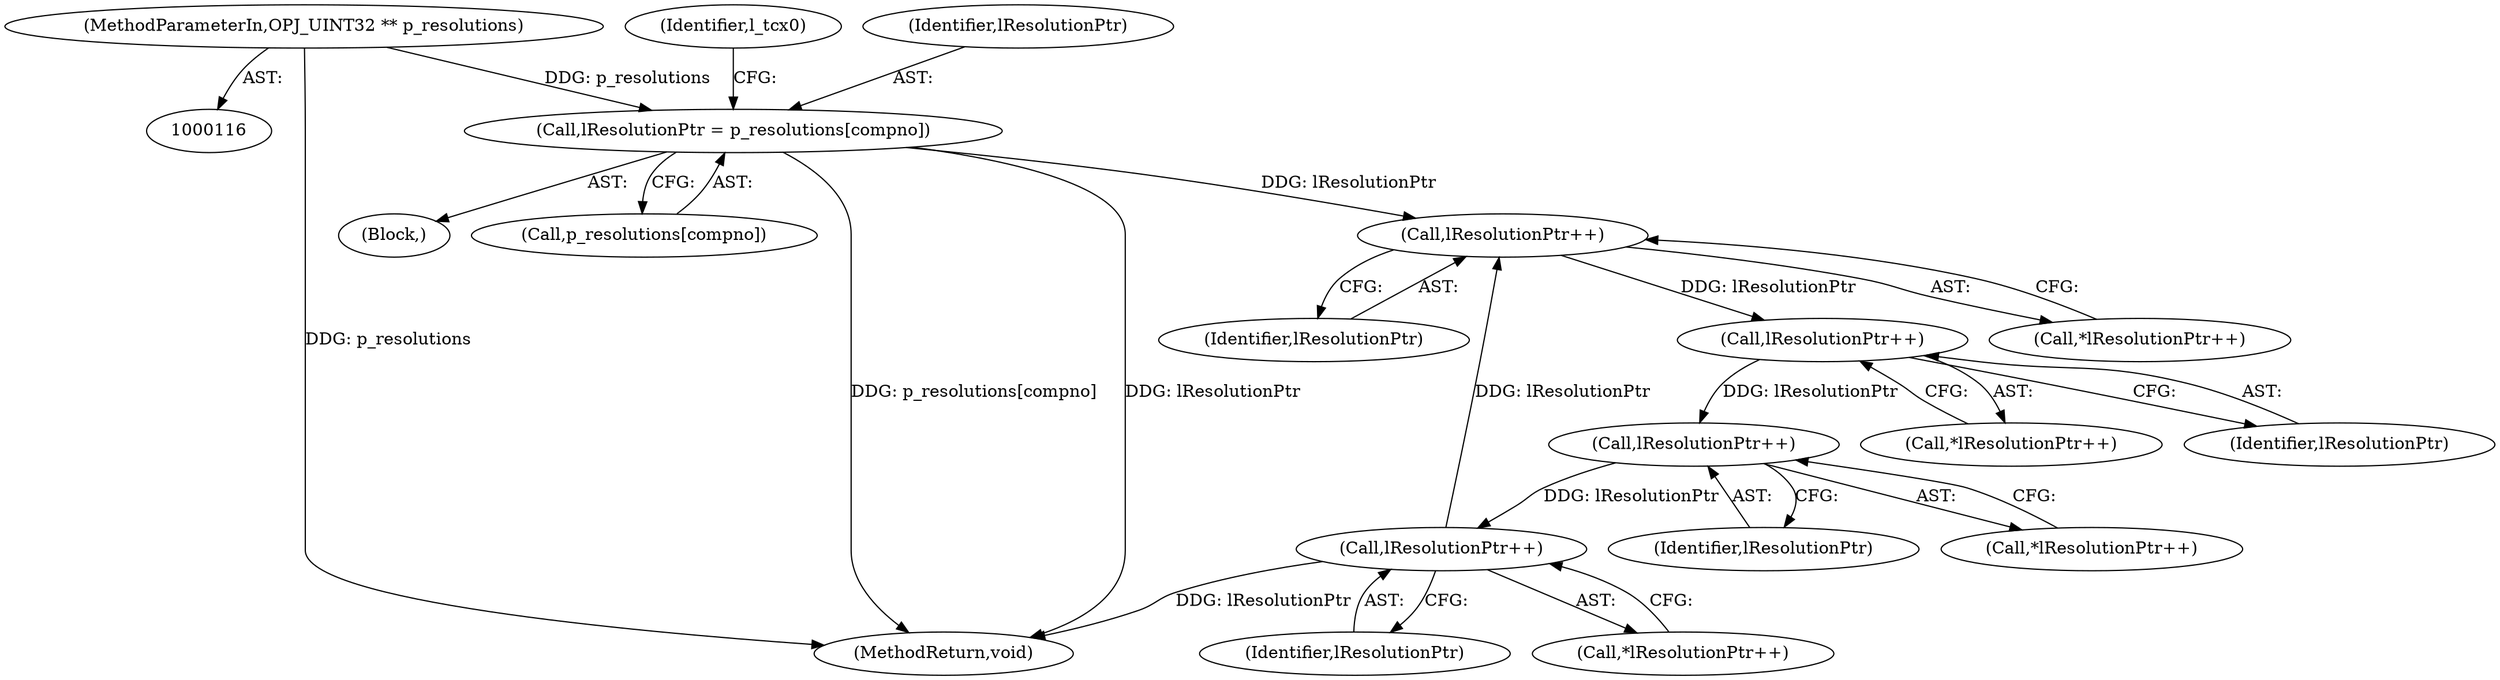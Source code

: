 digraph "0_openjpeg_5d00b719f4b93b1445e6fb4c766b9a9883c57949@array" {
"1000319" [label="(Call,lResolutionPtr = p_resolutions[compno])"];
"1000128" [label="(MethodParameterIn,OPJ_UINT32 ** p_resolutions)"];
"1000415" [label="(Call,lResolutionPtr++)"];
"1000420" [label="(Call,lResolutionPtr++)"];
"1000565" [label="(Call,lResolutionPtr++)"];
"1000570" [label="(Call,lResolutionPtr++)"];
"1000569" [label="(Call,*lResolutionPtr++)"];
"1000415" [label="(Call,lResolutionPtr++)"];
"1000128" [label="(MethodParameterIn,OPJ_UINT32 ** p_resolutions)"];
"1000570" [label="(Call,lResolutionPtr++)"];
"1000421" [label="(Identifier,lResolutionPtr)"];
"1000564" [label="(Call,*lResolutionPtr++)"];
"1000325" [label="(Identifier,l_tcx0)"];
"1000565" [label="(Call,lResolutionPtr++)"];
"1000300" [label="(Block,)"];
"1000414" [label="(Call,*lResolutionPtr++)"];
"1000419" [label="(Call,*lResolutionPtr++)"];
"1000321" [label="(Call,p_resolutions[compno])"];
"1000571" [label="(Identifier,lResolutionPtr)"];
"1000319" [label="(Call,lResolutionPtr = p_resolutions[compno])"];
"1000320" [label="(Identifier,lResolutionPtr)"];
"1000416" [label="(Identifier,lResolutionPtr)"];
"1000420" [label="(Call,lResolutionPtr++)"];
"1000594" [label="(MethodReturn,void)"];
"1000566" [label="(Identifier,lResolutionPtr)"];
"1000319" -> "1000300"  [label="AST: "];
"1000319" -> "1000321"  [label="CFG: "];
"1000320" -> "1000319"  [label="AST: "];
"1000321" -> "1000319"  [label="AST: "];
"1000325" -> "1000319"  [label="CFG: "];
"1000319" -> "1000594"  [label="DDG: p_resolutions[compno]"];
"1000319" -> "1000594"  [label="DDG: lResolutionPtr"];
"1000128" -> "1000319"  [label="DDG: p_resolutions"];
"1000319" -> "1000415"  [label="DDG: lResolutionPtr"];
"1000128" -> "1000116"  [label="AST: "];
"1000128" -> "1000594"  [label="DDG: p_resolutions"];
"1000415" -> "1000414"  [label="AST: "];
"1000415" -> "1000416"  [label="CFG: "];
"1000416" -> "1000415"  [label="AST: "];
"1000414" -> "1000415"  [label="CFG: "];
"1000570" -> "1000415"  [label="DDG: lResolutionPtr"];
"1000415" -> "1000420"  [label="DDG: lResolutionPtr"];
"1000420" -> "1000419"  [label="AST: "];
"1000420" -> "1000421"  [label="CFG: "];
"1000421" -> "1000420"  [label="AST: "];
"1000419" -> "1000420"  [label="CFG: "];
"1000420" -> "1000565"  [label="DDG: lResolutionPtr"];
"1000565" -> "1000564"  [label="AST: "];
"1000565" -> "1000566"  [label="CFG: "];
"1000566" -> "1000565"  [label="AST: "];
"1000564" -> "1000565"  [label="CFG: "];
"1000565" -> "1000570"  [label="DDG: lResolutionPtr"];
"1000570" -> "1000569"  [label="AST: "];
"1000570" -> "1000571"  [label="CFG: "];
"1000571" -> "1000570"  [label="AST: "];
"1000569" -> "1000570"  [label="CFG: "];
"1000570" -> "1000594"  [label="DDG: lResolutionPtr"];
}
